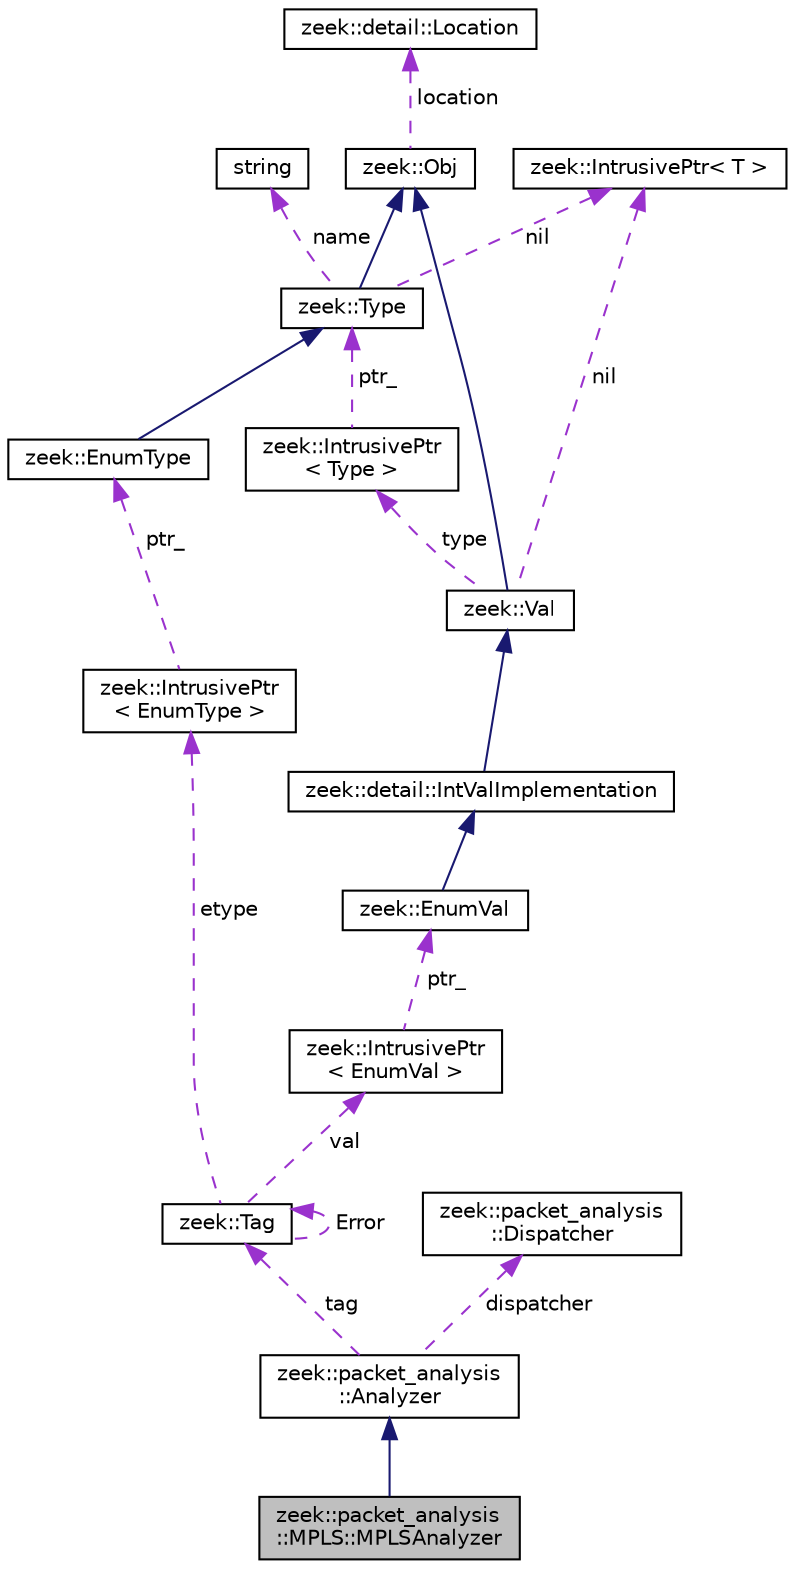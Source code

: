 digraph "zeek::packet_analysis::MPLS::MPLSAnalyzer"
{
 // LATEX_PDF_SIZE
  edge [fontname="Helvetica",fontsize="10",labelfontname="Helvetica",labelfontsize="10"];
  node [fontname="Helvetica",fontsize="10",shape=record];
  Node1 [label="zeek::packet_analysis\l::MPLS::MPLSAnalyzer",height=0.2,width=0.4,color="black", fillcolor="grey75", style="filled", fontcolor="black",tooltip=" "];
  Node2 -> Node1 [dir="back",color="midnightblue",fontsize="10",style="solid",fontname="Helvetica"];
  Node2 [label="zeek::packet_analysis\l::Analyzer",height=0.2,width=0.4,color="black", fillcolor="white", style="filled",URL="$d0/db5/classzeek_1_1packet__analysis_1_1Analyzer.html",tooltip=" "];
  Node3 -> Node2 [dir="back",color="darkorchid3",fontsize="10",style="dashed",label=" tag" ,fontname="Helvetica"];
  Node3 [label="zeek::Tag",height=0.2,width=0.4,color="black", fillcolor="white", style="filled",URL="$d3/dd0/classzeek_1_1Tag.html",tooltip=" "];
  Node3 -> Node3 [dir="back",color="darkorchid3",fontsize="10",style="dashed",label=" Error" ,fontname="Helvetica"];
  Node4 -> Node3 [dir="back",color="darkorchid3",fontsize="10",style="dashed",label=" val" ,fontname="Helvetica"];
  Node4 [label="zeek::IntrusivePtr\l\< EnumVal \>",height=0.2,width=0.4,color="black", fillcolor="white", style="filled",URL="$d6/dba/classzeek_1_1IntrusivePtr.html",tooltip=" "];
  Node5 -> Node4 [dir="back",color="darkorchid3",fontsize="10",style="dashed",label=" ptr_" ,fontname="Helvetica"];
  Node5 [label="zeek::EnumVal",height=0.2,width=0.4,color="black", fillcolor="white", style="filled",URL="$dc/da0/classzeek_1_1EnumVal.html",tooltip=" "];
  Node6 -> Node5 [dir="back",color="midnightblue",fontsize="10",style="solid",fontname="Helvetica"];
  Node6 [label="zeek::detail::IntValImplementation",height=0.2,width=0.4,color="black", fillcolor="white", style="filled",URL="$db/d72/classzeek_1_1detail_1_1IntValImplementation.html",tooltip=" "];
  Node7 -> Node6 [dir="back",color="midnightblue",fontsize="10",style="solid",fontname="Helvetica"];
  Node7 [label="zeek::Val",height=0.2,width=0.4,color="black", fillcolor="white", style="filled",URL="$de/d49/classzeek_1_1Val.html",tooltip=" "];
  Node8 -> Node7 [dir="back",color="midnightblue",fontsize="10",style="solid",fontname="Helvetica"];
  Node8 [label="zeek::Obj",height=0.2,width=0.4,color="black", fillcolor="white", style="filled",URL="$dd/df1/classzeek_1_1Obj.html",tooltip=" "];
  Node9 -> Node8 [dir="back",color="darkorchid3",fontsize="10",style="dashed",label=" location" ,fontname="Helvetica"];
  Node9 [label="zeek::detail::Location",height=0.2,width=0.4,color="black", fillcolor="white", style="filled",URL="$d5/d1d/classzeek_1_1detail_1_1Location.html",tooltip=" "];
  Node10 -> Node7 [dir="back",color="darkorchid3",fontsize="10",style="dashed",label=" nil" ,fontname="Helvetica"];
  Node10 [label="zeek::IntrusivePtr\< T \>",height=0.2,width=0.4,color="black", fillcolor="white", style="filled",URL="$d6/dba/classzeek_1_1IntrusivePtr.html",tooltip=" "];
  Node11 -> Node7 [dir="back",color="darkorchid3",fontsize="10",style="dashed",label=" type" ,fontname="Helvetica"];
  Node11 [label="zeek::IntrusivePtr\l\< Type \>",height=0.2,width=0.4,color="black", fillcolor="white", style="filled",URL="$d6/dba/classzeek_1_1IntrusivePtr.html",tooltip=" "];
  Node12 -> Node11 [dir="back",color="darkorchid3",fontsize="10",style="dashed",label=" ptr_" ,fontname="Helvetica"];
  Node12 [label="zeek::Type",height=0.2,width=0.4,color="black", fillcolor="white", style="filled",URL="$d0/d4f/classzeek_1_1Type.html",tooltip=" "];
  Node8 -> Node12 [dir="back",color="midnightblue",fontsize="10",style="solid",fontname="Helvetica"];
  Node10 -> Node12 [dir="back",color="darkorchid3",fontsize="10",style="dashed",label=" nil" ,fontname="Helvetica"];
  Node13 -> Node12 [dir="back",color="darkorchid3",fontsize="10",style="dashed",label=" name" ,fontname="Helvetica"];
  Node13 [label="string",height=0.2,width=0.4,color="black", fillcolor="white", style="filled",tooltip=" "];
  Node14 -> Node3 [dir="back",color="darkorchid3",fontsize="10",style="dashed",label=" etype" ,fontname="Helvetica"];
  Node14 [label="zeek::IntrusivePtr\l\< EnumType \>",height=0.2,width=0.4,color="black", fillcolor="white", style="filled",URL="$d6/dba/classzeek_1_1IntrusivePtr.html",tooltip=" "];
  Node15 -> Node14 [dir="back",color="darkorchid3",fontsize="10",style="dashed",label=" ptr_" ,fontname="Helvetica"];
  Node15 [label="zeek::EnumType",height=0.2,width=0.4,color="black", fillcolor="white", style="filled",URL="$d4/d24/classzeek_1_1EnumType.html",tooltip=" "];
  Node12 -> Node15 [dir="back",color="midnightblue",fontsize="10",style="solid",fontname="Helvetica"];
  Node16 -> Node2 [dir="back",color="darkorchid3",fontsize="10",style="dashed",label=" dispatcher" ,fontname="Helvetica"];
  Node16 [label="zeek::packet_analysis\l::Dispatcher",height=0.2,width=0.4,color="black", fillcolor="white", style="filled",URL="$df/d74/classzeek_1_1packet__analysis_1_1Dispatcher.html",tooltip=" "];
}

